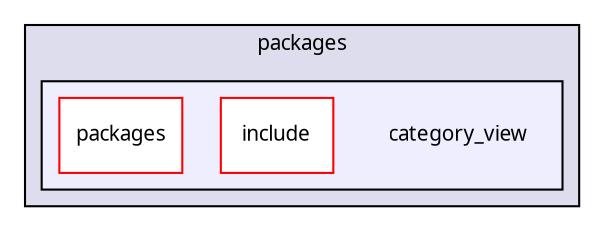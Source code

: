 digraph "packages/category/packages/category_view/" {
  compound=true
  node [ fontsize="10", fontname="FreeSans.ttf"];
  edge [ labelfontsize="10", labelfontname="FreeSans.ttf"];
  subgraph clusterdir_1a442f41f4975b0d66f7b20f1e8d85dd {
    graph [ bgcolor="#ddddee", pencolor="black", label="packages" fontname="FreeSans.ttf", fontsize="10", URL="dir_1a442f41f4975b0d66f7b20f1e8d85dd.html"]
  subgraph clusterdir_5a18a4496ee041171400779c14b7f43c {
    graph [ bgcolor="#eeeeff", pencolor="black", label="" URL="dir_5a18a4496ee041171400779c14b7f43c.html"];
    dir_5a18a4496ee041171400779c14b7f43c [shape=plaintext label="category_view"];
    dir_3cd8dbcae7a30c4bc980365b786dfff7 [shape=box label="include" color="red" fillcolor="white" style="filled" URL="dir_3cd8dbcae7a30c4bc980365b786dfff7.html"];
    dir_2e362ac81d410685f984f1c7081167e8 [shape=box label="packages" color="red" fillcolor="white" style="filled" URL="dir_2e362ac81d410685f984f1c7081167e8.html"];
  }
  }
}
